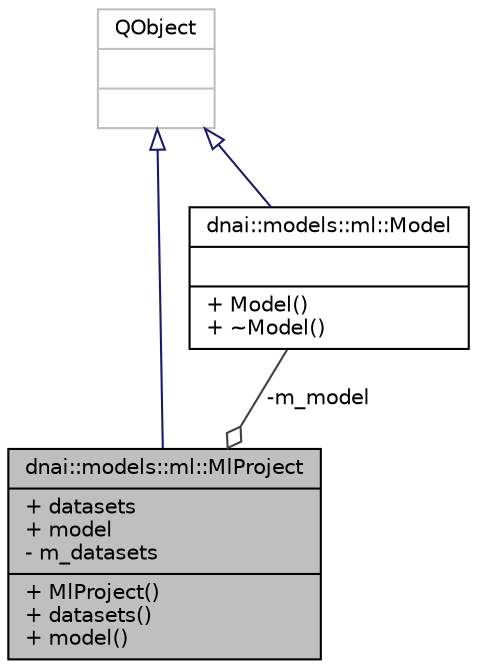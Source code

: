digraph "dnai::models::ml::MlProject"
{
  edge [fontname="Helvetica",fontsize="10",labelfontname="Helvetica",labelfontsize="10"];
  node [fontname="Helvetica",fontsize="10",shape=record];
  Node1 [label="{dnai::models::ml::MlProject\n|+ datasets\l+ model\l- m_datasets\l|+ MlProject()\l+ datasets()\l+ model()\l}",height=0.2,width=0.4,color="black", fillcolor="grey75", style="filled", fontcolor="black"];
  Node2 -> Node1 [dir="back",color="midnightblue",fontsize="10",style="solid",arrowtail="onormal",fontname="Helvetica"];
  Node2 [label="{QObject\n||}",height=0.2,width=0.4,color="grey75", fillcolor="white", style="filled"];
  Node3 -> Node1 [color="grey25",fontsize="10",style="solid",label=" -m_model" ,arrowhead="odiamond",fontname="Helvetica"];
  Node3 [label="{dnai::models::ml::Model\n||+ Model()\l+ ~Model()\l}",height=0.2,width=0.4,color="black", fillcolor="white", style="filled",URL="$classdnai_1_1models_1_1ml_1_1_model.html"];
  Node2 -> Node3 [dir="back",color="midnightblue",fontsize="10",style="solid",arrowtail="onormal",fontname="Helvetica"];
}
